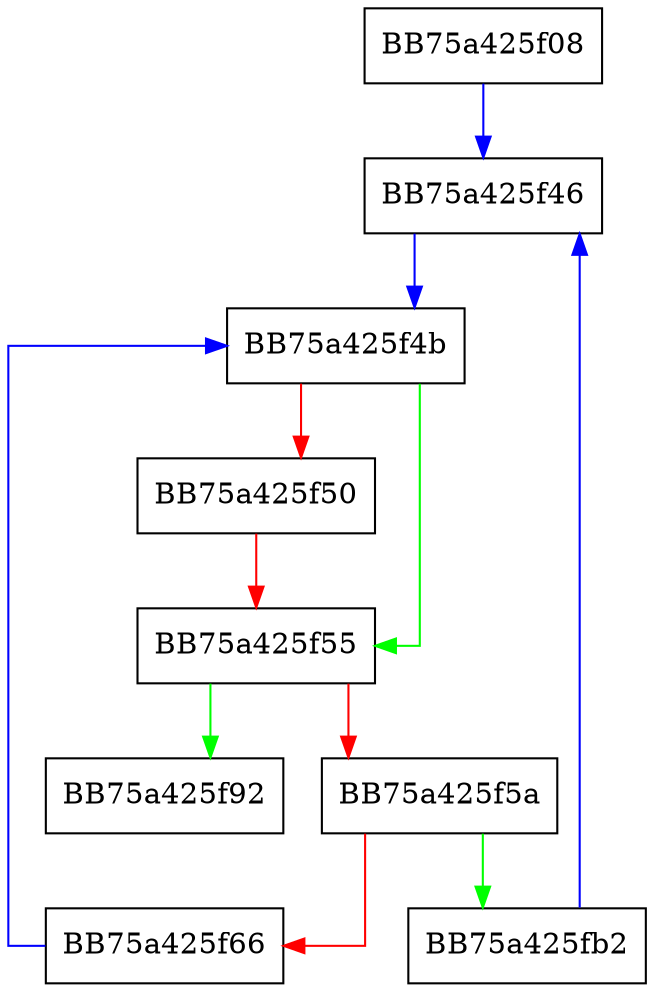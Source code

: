 digraph ReleaseImage {
  node [shape="box"];
  graph [splines=ortho];
  BB75a425f08 -> BB75a425f46 [color="blue"];
  BB75a425f46 -> BB75a425f4b [color="blue"];
  BB75a425f4b -> BB75a425f55 [color="green"];
  BB75a425f4b -> BB75a425f50 [color="red"];
  BB75a425f50 -> BB75a425f55 [color="red"];
  BB75a425f55 -> BB75a425f92 [color="green"];
  BB75a425f55 -> BB75a425f5a [color="red"];
  BB75a425f5a -> BB75a425fb2 [color="green"];
  BB75a425f5a -> BB75a425f66 [color="red"];
  BB75a425f66 -> BB75a425f4b [color="blue"];
  BB75a425fb2 -> BB75a425f46 [color="blue"];
}